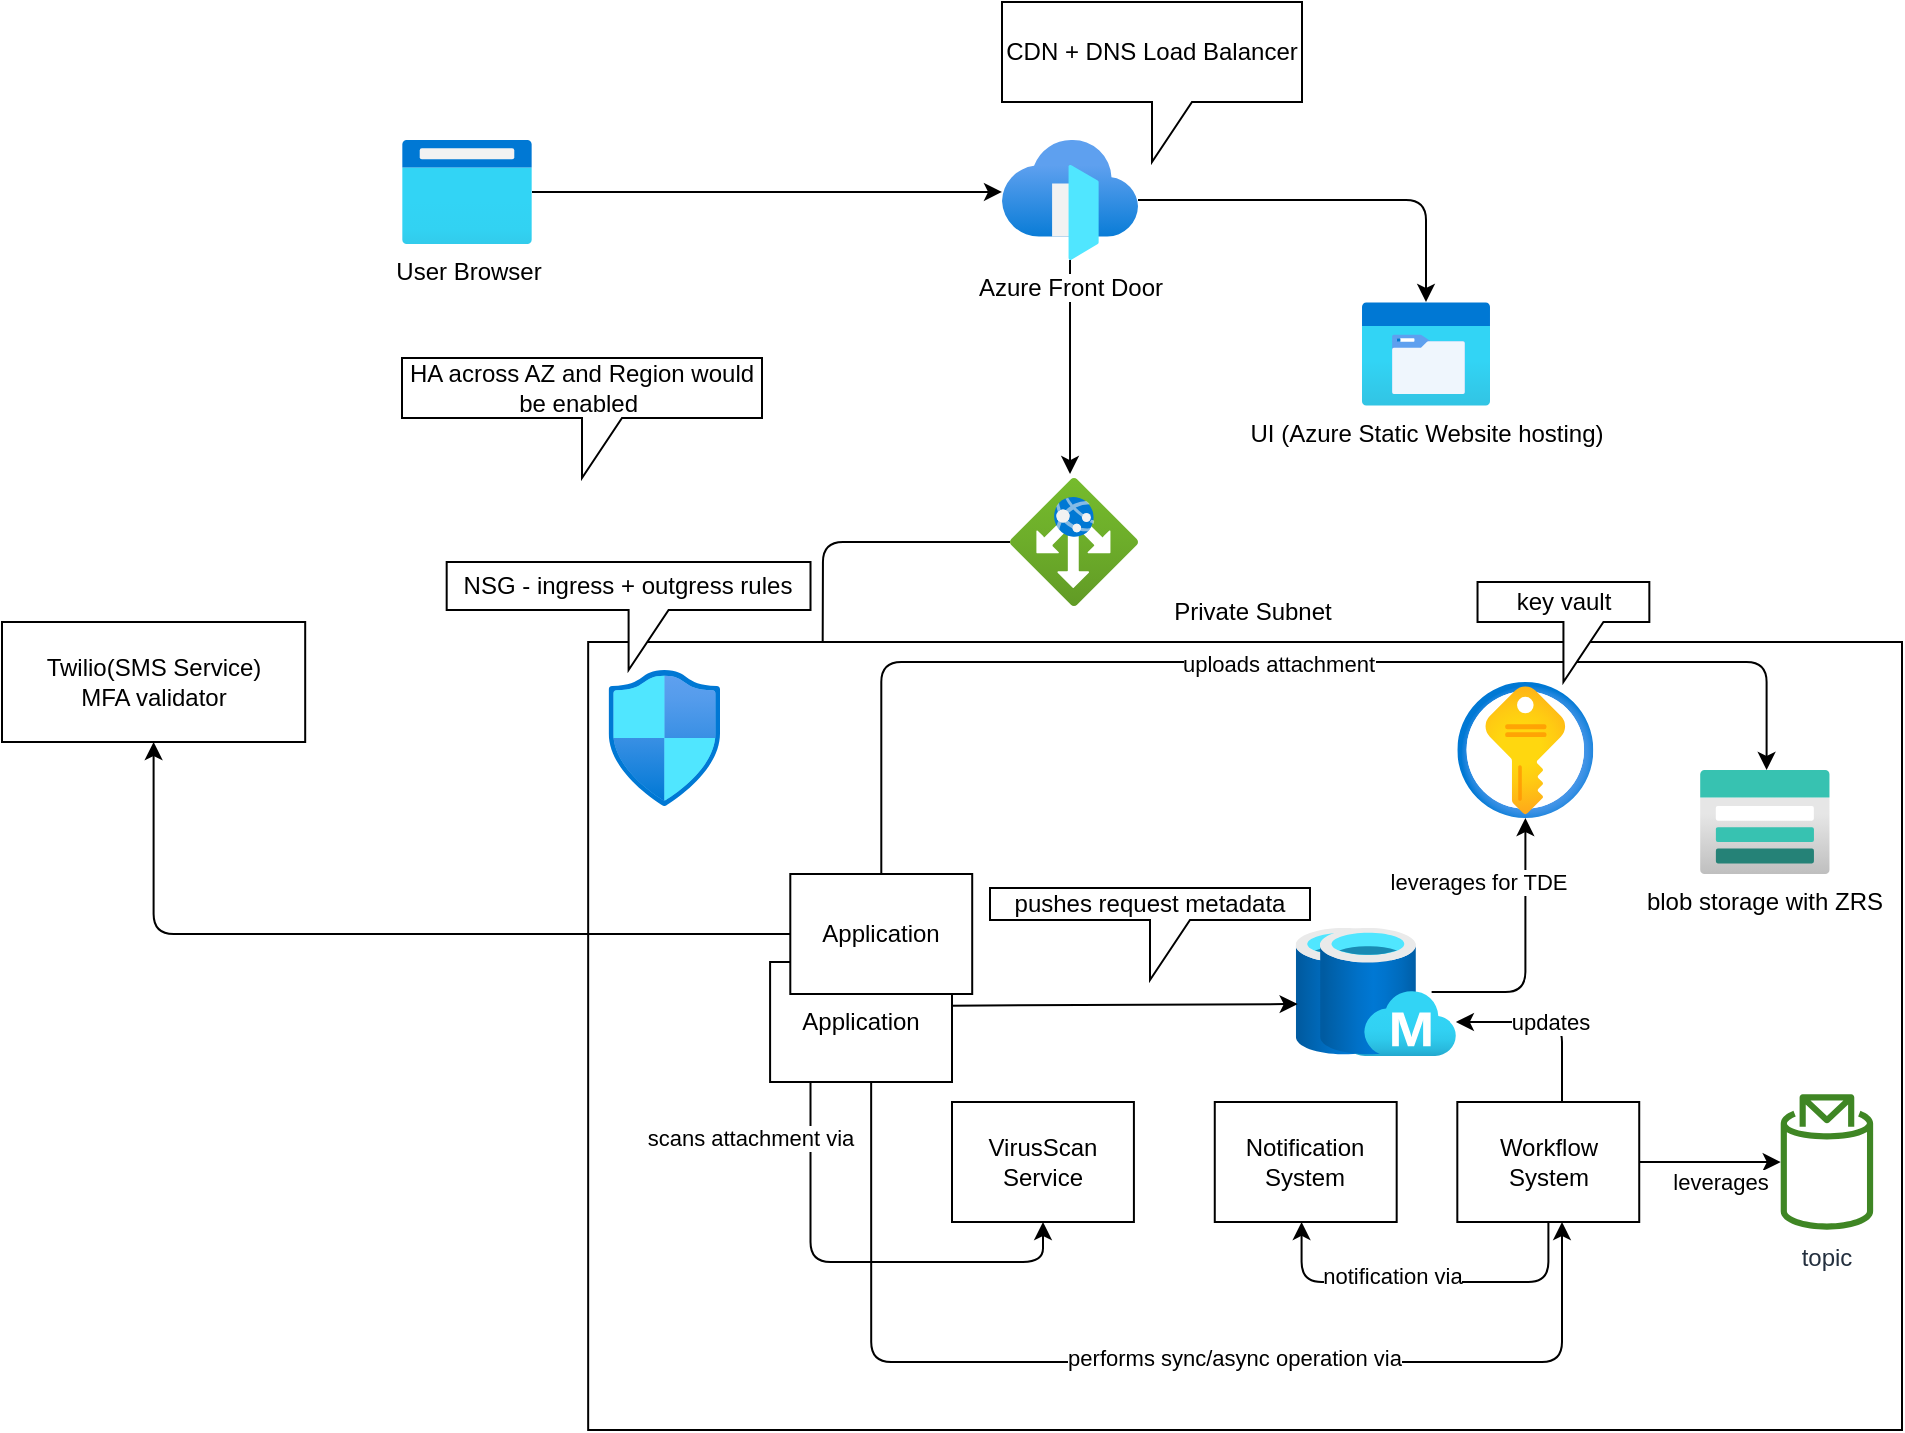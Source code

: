<mxfile>
    <diagram id="6PWftHelhQxyg8RBZKPV" name="Page-1">
        <mxGraphModel dx="1433" dy="357" grid="1" gridSize="10" guides="1" tooltips="1" connect="1" arrows="1" fold="1" page="1" pageScale="1" pageWidth="827" pageHeight="1169" math="0" shadow="0">
            <root>
                <mxCell id="0"/>
                <mxCell id="1" parent="0"/>
                <mxCell id="5" value="User Browser" style="aspect=fixed;html=1;points=[];align=center;image;fontSize=12;image=img/lib/azure2/general/Browser.svg;" parent="1" vertex="1">
                    <mxGeometry x="40" y="159" width="65" height="52" as="geometry"/>
                </mxCell>
                <mxCell id="23" style="edgeStyle=orthogonalEdgeStyle;html=1;entryX=0.469;entryY=-0.031;entryDx=0;entryDy=0;entryPerimeter=0;" parent="1" source="6" target="11" edge="1">
                    <mxGeometry relative="1" as="geometry"/>
                </mxCell>
                <mxCell id="6" value="Azure Front Door" style="aspect=fixed;html=1;points=[];align=center;image;fontSize=12;image=img/lib/azure2/networking/Front_Doors.svg;" parent="1" vertex="1">
                    <mxGeometry x="340" y="159" width="68" height="60" as="geometry"/>
                </mxCell>
                <mxCell id="8" value="UI (Azure Static Website hosting)" style="aspect=fixed;html=1;points=[];align=center;image;fontSize=12;image=img/lib/azure2/general/Storage_Azure_Files.svg;" parent="1" vertex="1">
                    <mxGeometry x="520" y="240" width="64" height="52" as="geometry"/>
                </mxCell>
                <mxCell id="10" value="CDN + DNS Load Balancer" style="shape=callout;whiteSpace=wrap;html=1;perimeter=calloutPerimeter;" parent="1" vertex="1">
                    <mxGeometry x="340" y="90" width="150" height="80" as="geometry"/>
                </mxCell>
                <mxCell id="24" style="edgeStyle=orthogonalEdgeStyle;html=1;" parent="1" source="11" edge="1">
                    <mxGeometry relative="1" as="geometry">
                        <mxPoint x="250" y="520" as="targetPoint"/>
                    </mxGeometry>
                </mxCell>
                <mxCell id="11" value="" style="aspect=fixed;html=1;points=[];align=center;image;fontSize=12;image=img/lib/azure2/networking/Application_Gateways.svg;" parent="1" vertex="1">
                    <mxGeometry x="344" y="328" width="64" height="64" as="geometry"/>
                </mxCell>
                <mxCell id="56" value="" style="group" vertex="1" connectable="0" parent="1">
                    <mxGeometry x="-160" y="370" width="950" height="434" as="geometry"/>
                </mxCell>
                <mxCell id="26" value="" style="rounded=0;whiteSpace=wrap;html=1;" parent="56" vertex="1">
                    <mxGeometry x="293.085" y="40" width="656.915" height="394" as="geometry"/>
                </mxCell>
                <mxCell id="9" style="edgeStyle=none;html=1;entryX=0;entryY=0.433;entryDx=0;entryDy=0;entryPerimeter=0;" parent="56" source="5" target="6" edge="1">
                    <mxGeometry relative="1" as="geometry"/>
                </mxCell>
                <mxCell id="33" style="edgeStyle=orthogonalEdgeStyle;html=1;" parent="56" source="6" target="8" edge="1">
                    <mxGeometry relative="1" as="geometry"/>
                </mxCell>
                <mxCell id="12" value="" style="aspect=fixed;html=1;points=[];align=center;image;fontSize=12;image=img/lib/azure2/databases/Managed_Database.svg;" parent="56" vertex="1">
                    <mxGeometry x="646.809" y="183" width="68" height="64" as="geometry"/>
                </mxCell>
                <mxCell id="20" style="edgeStyle=none;html=1;entryX=0.015;entryY=0.594;entryDx=0;entryDy=0;entryPerimeter=0;" parent="56" target="12" edge="1">
                    <mxGeometry relative="1" as="geometry">
                        <mxPoint x="473.989" y="221.836" as="sourcePoint"/>
                    </mxGeometry>
                </mxCell>
                <mxCell id="36" style="edgeStyle=orthogonalEdgeStyle;html=1;" parent="56" target="35" edge="1">
                    <mxGeometry relative="1" as="geometry">
                        <Array as="points">
                            <mxPoint x="435" y="400"/>
                            <mxPoint x="780" y="400"/>
                        </Array>
                        <mxPoint x="434.574" y="254" as="sourcePoint"/>
                    </mxGeometry>
                </mxCell>
                <mxCell id="40" value="performs sync/async operation via" style="edgeLabel;html=1;align=center;verticalAlign=middle;resizable=0;points=[];" vertex="1" connectable="0" parent="36">
                    <mxGeometry x="0.165" y="2" relative="1" as="geometry">
                        <mxPoint as="offset"/>
                    </mxGeometry>
                </mxCell>
                <mxCell id="15" value="" style="aspect=fixed;html=1;points=[];align=center;image;fontSize=12;image=img/lib/azure2/networking/Network_Security_Groups.svg;" parent="56" vertex="1">
                    <mxGeometry x="303.191" y="54" width="56.0" height="68" as="geometry"/>
                </mxCell>
                <mxCell id="16" value="" style="aspect=fixed;html=1;points=[];align=center;image;fontSize=12;image=img/lib/azure2/security/Key_Vaults.svg;" parent="56" vertex="1">
                    <mxGeometry x="727.66" y="60" width="68" height="68" as="geometry"/>
                </mxCell>
                <mxCell id="44" value="leverages for TDE" style="edgeStyle=orthogonalEdgeStyle;html=1;" edge="1" parent="56" source="12" target="16">
                    <mxGeometry x="0.519" y="24" relative="1" as="geometry">
                        <mxPoint as="offset"/>
                    </mxGeometry>
                </mxCell>
                <mxCell id="17" value="blob storage with ZRS" style="aspect=fixed;html=1;points=[];align=center;image;fontSize=12;image=img/lib/azure2/storage/Storage_Accounts.svg;" parent="56" vertex="1">
                    <mxGeometry x="848.936" y="104" width="65" height="52" as="geometry"/>
                </mxCell>
                <mxCell id="25" value="NSG - ingress + outgress rules" style="shape=callout;whiteSpace=wrap;html=1;perimeter=calloutPerimeter;" parent="56" vertex="1">
                    <mxGeometry x="222.34" width="181.915" height="54" as="geometry"/>
                </mxCell>
                <mxCell id="28" value="Twilio(SMS Service)&lt;br&gt;MFA validator" style="rounded=0;whiteSpace=wrap;html=1;" parent="56" vertex="1">
                    <mxGeometry y="30" width="151.596" height="60" as="geometry"/>
                </mxCell>
                <mxCell id="34" value="Notification System" style="rounded=0;whiteSpace=wrap;html=1;" parent="56" vertex="1">
                    <mxGeometry x="606.383" y="270" width="90.957" height="60" as="geometry"/>
                </mxCell>
                <mxCell id="122" style="edgeStyle=orthogonalEdgeStyle;html=1;entryX=0.543;entryY=0.736;entryDx=0;entryDy=0;entryPerimeter=0;" edge="1" parent="56" source="35" target="26">
                    <mxGeometry relative="1" as="geometry">
                        <Array as="points">
                            <mxPoint x="773" y="360"/>
                            <mxPoint x="650" y="360"/>
                        </Array>
                    </mxGeometry>
                </mxCell>
                <mxCell id="124" value="notification via" style="edgeLabel;html=1;align=center;verticalAlign=middle;resizable=0;points=[];" vertex="1" connectable="0" parent="122">
                    <mxGeometry x="0.178" y="-3" relative="1" as="geometry">
                        <mxPoint as="offset"/>
                    </mxGeometry>
                </mxCell>
                <mxCell id="127" value="updates" style="edgeStyle=orthogonalEdgeStyle;html=1;" edge="1" parent="56" source="35" target="46">
                    <mxGeometry relative="1" as="geometry">
                        <Array as="points">
                            <mxPoint x="780" y="230"/>
                        </Array>
                    </mxGeometry>
                </mxCell>
                <mxCell id="35" value="Workflow System" style="rounded=0;whiteSpace=wrap;html=1;" parent="56" vertex="1">
                    <mxGeometry x="727.66" y="270" width="90.957" height="60" as="geometry"/>
                </mxCell>
                <mxCell id="41" value="Application" style="rounded=0;whiteSpace=wrap;html=1;" vertex="1" parent="56">
                    <mxGeometry x="384.043" y="200" width="90.957" height="60" as="geometry"/>
                </mxCell>
                <mxCell id="22" style="edgeStyle=orthogonalEdgeStyle;html=1;exitX=0.667;exitY=0;exitDx=0;exitDy=0;exitPerimeter=0;" parent="56" source="41" target="17" edge="1">
                    <mxGeometry relative="1" as="geometry">
                        <mxPoint x="439.122" y="70" as="targetPoint"/>
                        <Array as="points">
                            <mxPoint x="439.628" y="200"/>
                            <mxPoint x="439.628" y="50"/>
                            <mxPoint x="882.287" y="50"/>
                        </Array>
                        <mxPoint x="439.122" y="190" as="sourcePoint"/>
                    </mxGeometry>
                </mxCell>
                <mxCell id="38" value="uploads attachment" style="edgeLabel;html=1;align=center;verticalAlign=middle;resizable=0;points=[];" vertex="1" connectable="0" parent="22">
                    <mxGeometry x="0.083" y="-1" relative="1" as="geometry">
                        <mxPoint as="offset"/>
                    </mxGeometry>
                </mxCell>
                <mxCell id="42" value="Application" style="rounded=0;whiteSpace=wrap;html=1;" vertex="1" parent="56">
                    <mxGeometry x="394.149" y="156" width="90.957" height="60" as="geometry"/>
                </mxCell>
                <mxCell id="29" style="edgeStyle=orthogonalEdgeStyle;html=1;entryX=0.5;entryY=1;entryDx=0;entryDy=0;exitX=0;exitY=0.5;exitDx=0;exitDy=0;" parent="56" source="42" target="28" edge="1">
                    <mxGeometry relative="1" as="geometry">
                        <mxPoint x="373.936" y="183" as="sourcePoint"/>
                    </mxGeometry>
                </mxCell>
                <mxCell id="45" value="key vault" style="shape=callout;whiteSpace=wrap;html=1;perimeter=calloutPerimeter;" vertex="1" parent="56">
                    <mxGeometry x="737.766" y="10" width="85.904" height="50" as="geometry"/>
                </mxCell>
                <mxCell id="46" value="" style="aspect=fixed;html=1;points=[];align=center;image;fontSize=12;image=img/lib/azure2/databases/Managed_Database.svg;" vertex="1" parent="56">
                    <mxGeometry x="658.936" y="183" width="68" height="64" as="geometry"/>
                </mxCell>
                <mxCell id="47" value="topic" style="sketch=0;outlineConnect=0;fontColor=#232F3E;gradientColor=none;fillColor=#3F8624;strokeColor=none;dashed=0;verticalLabelPosition=bottom;verticalAlign=top;align=center;html=1;fontSize=12;fontStyle=0;aspect=fixed;pointerEvents=1;shape=mxgraph.aws4.topic_2;" vertex="1" parent="56">
                    <mxGeometry x="889.362" y="266" width="46.21" height="68" as="geometry"/>
                </mxCell>
                <mxCell id="49" style="edgeStyle=orthogonalEdgeStyle;html=1;" edge="1" parent="56" source="35" target="47">
                    <mxGeometry relative="1" as="geometry"/>
                </mxCell>
                <mxCell id="50" value="leverages" style="edgeLabel;html=1;align=center;verticalAlign=middle;resizable=0;points=[];" vertex="1" connectable="0" parent="49">
                    <mxGeometry x="-0.184" y="-1" relative="1" as="geometry">
                        <mxPoint x="11" y="9" as="offset"/>
                    </mxGeometry>
                </mxCell>
                <mxCell id="53" value="VirusScan Service" style="rounded=0;whiteSpace=wrap;html=1;" vertex="1" parent="56">
                    <mxGeometry x="475.0" y="270" width="90.957" height="60" as="geometry"/>
                </mxCell>
                <mxCell id="54" value="scans attachment via" style="edgeStyle=orthogonalEdgeStyle;html=1;" edge="1" parent="56" source="41" target="53">
                    <mxGeometry x="-0.755" y="-30" relative="1" as="geometry">
                        <Array as="points">
                            <mxPoint x="404.255" y="350"/>
                            <mxPoint x="520.479" y="350"/>
                        </Array>
                        <mxPoint as="offset"/>
                    </mxGeometry>
                </mxCell>
                <mxCell id="55" value="Private Subnet" style="text;html=1;align=center;verticalAlign=middle;resizable=0;points=[];autosize=1;strokeColor=none;fillColor=none;" vertex="1" parent="56">
                    <mxGeometry x="575.053" y="10" width="100" height="30" as="geometry"/>
                </mxCell>
                <mxCell id="126" value="pushes request metadata" style="shape=callout;whiteSpace=wrap;html=1;perimeter=calloutPerimeter;" vertex="1" parent="56">
                    <mxGeometry x="494" y="163" width="160" height="46" as="geometry"/>
                </mxCell>
                <mxCell id="32" value="HA across AZ and Region would be enabled&amp;nbsp;" style="shape=callout;whiteSpace=wrap;html=1;perimeter=calloutPerimeter;" parent="1" vertex="1">
                    <mxGeometry x="40" y="268" width="180" height="60" as="geometry"/>
                </mxCell>
            </root>
        </mxGraphModel>
    </diagram>
</mxfile>